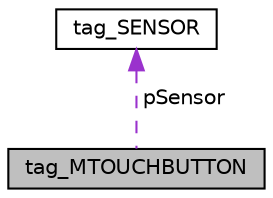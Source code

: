 digraph "tag_MTOUCHBUTTON"
{
  edge [fontname="Helvetica",fontsize="10",labelfontname="Helvetica",labelfontsize="10"];
  node [fontname="Helvetica",fontsize="10",shape=record];
  Node1 [label="tag_MTOUCHBUTTON",height=0.2,width=0.4,color="black", fillcolor="grey75", style="filled", fontcolor="black"];
  Node2 -> Node1 [dir="back",color="darkorchid3",fontsize="10",style="dashed",label=" pSensor" ,fontname="Helvetica"];
  Node2 [label="tag_SENSOR",height=0.2,width=0.4,color="black", fillcolor="white", style="filled",URL="$structtag___s_e_n_s_o_r.html"];
}
